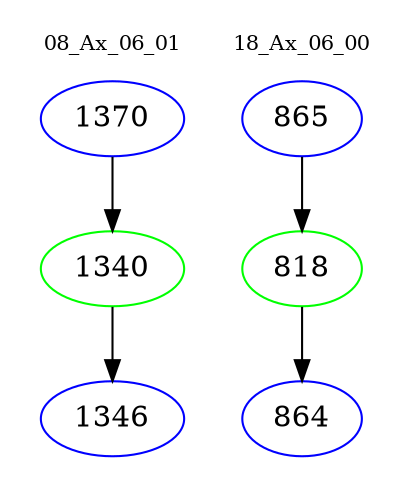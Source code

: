 digraph{
subgraph cluster_0 {
color = white
label = "08_Ax_06_01";
fontsize=10;
T0_1370 [label="1370", color="blue"]
T0_1370 -> T0_1340 [color="black"]
T0_1340 [label="1340", color="green"]
T0_1340 -> T0_1346 [color="black"]
T0_1346 [label="1346", color="blue"]
}
subgraph cluster_1 {
color = white
label = "18_Ax_06_00";
fontsize=10;
T1_865 [label="865", color="blue"]
T1_865 -> T1_818 [color="black"]
T1_818 [label="818", color="green"]
T1_818 -> T1_864 [color="black"]
T1_864 [label="864", color="blue"]
}
}
